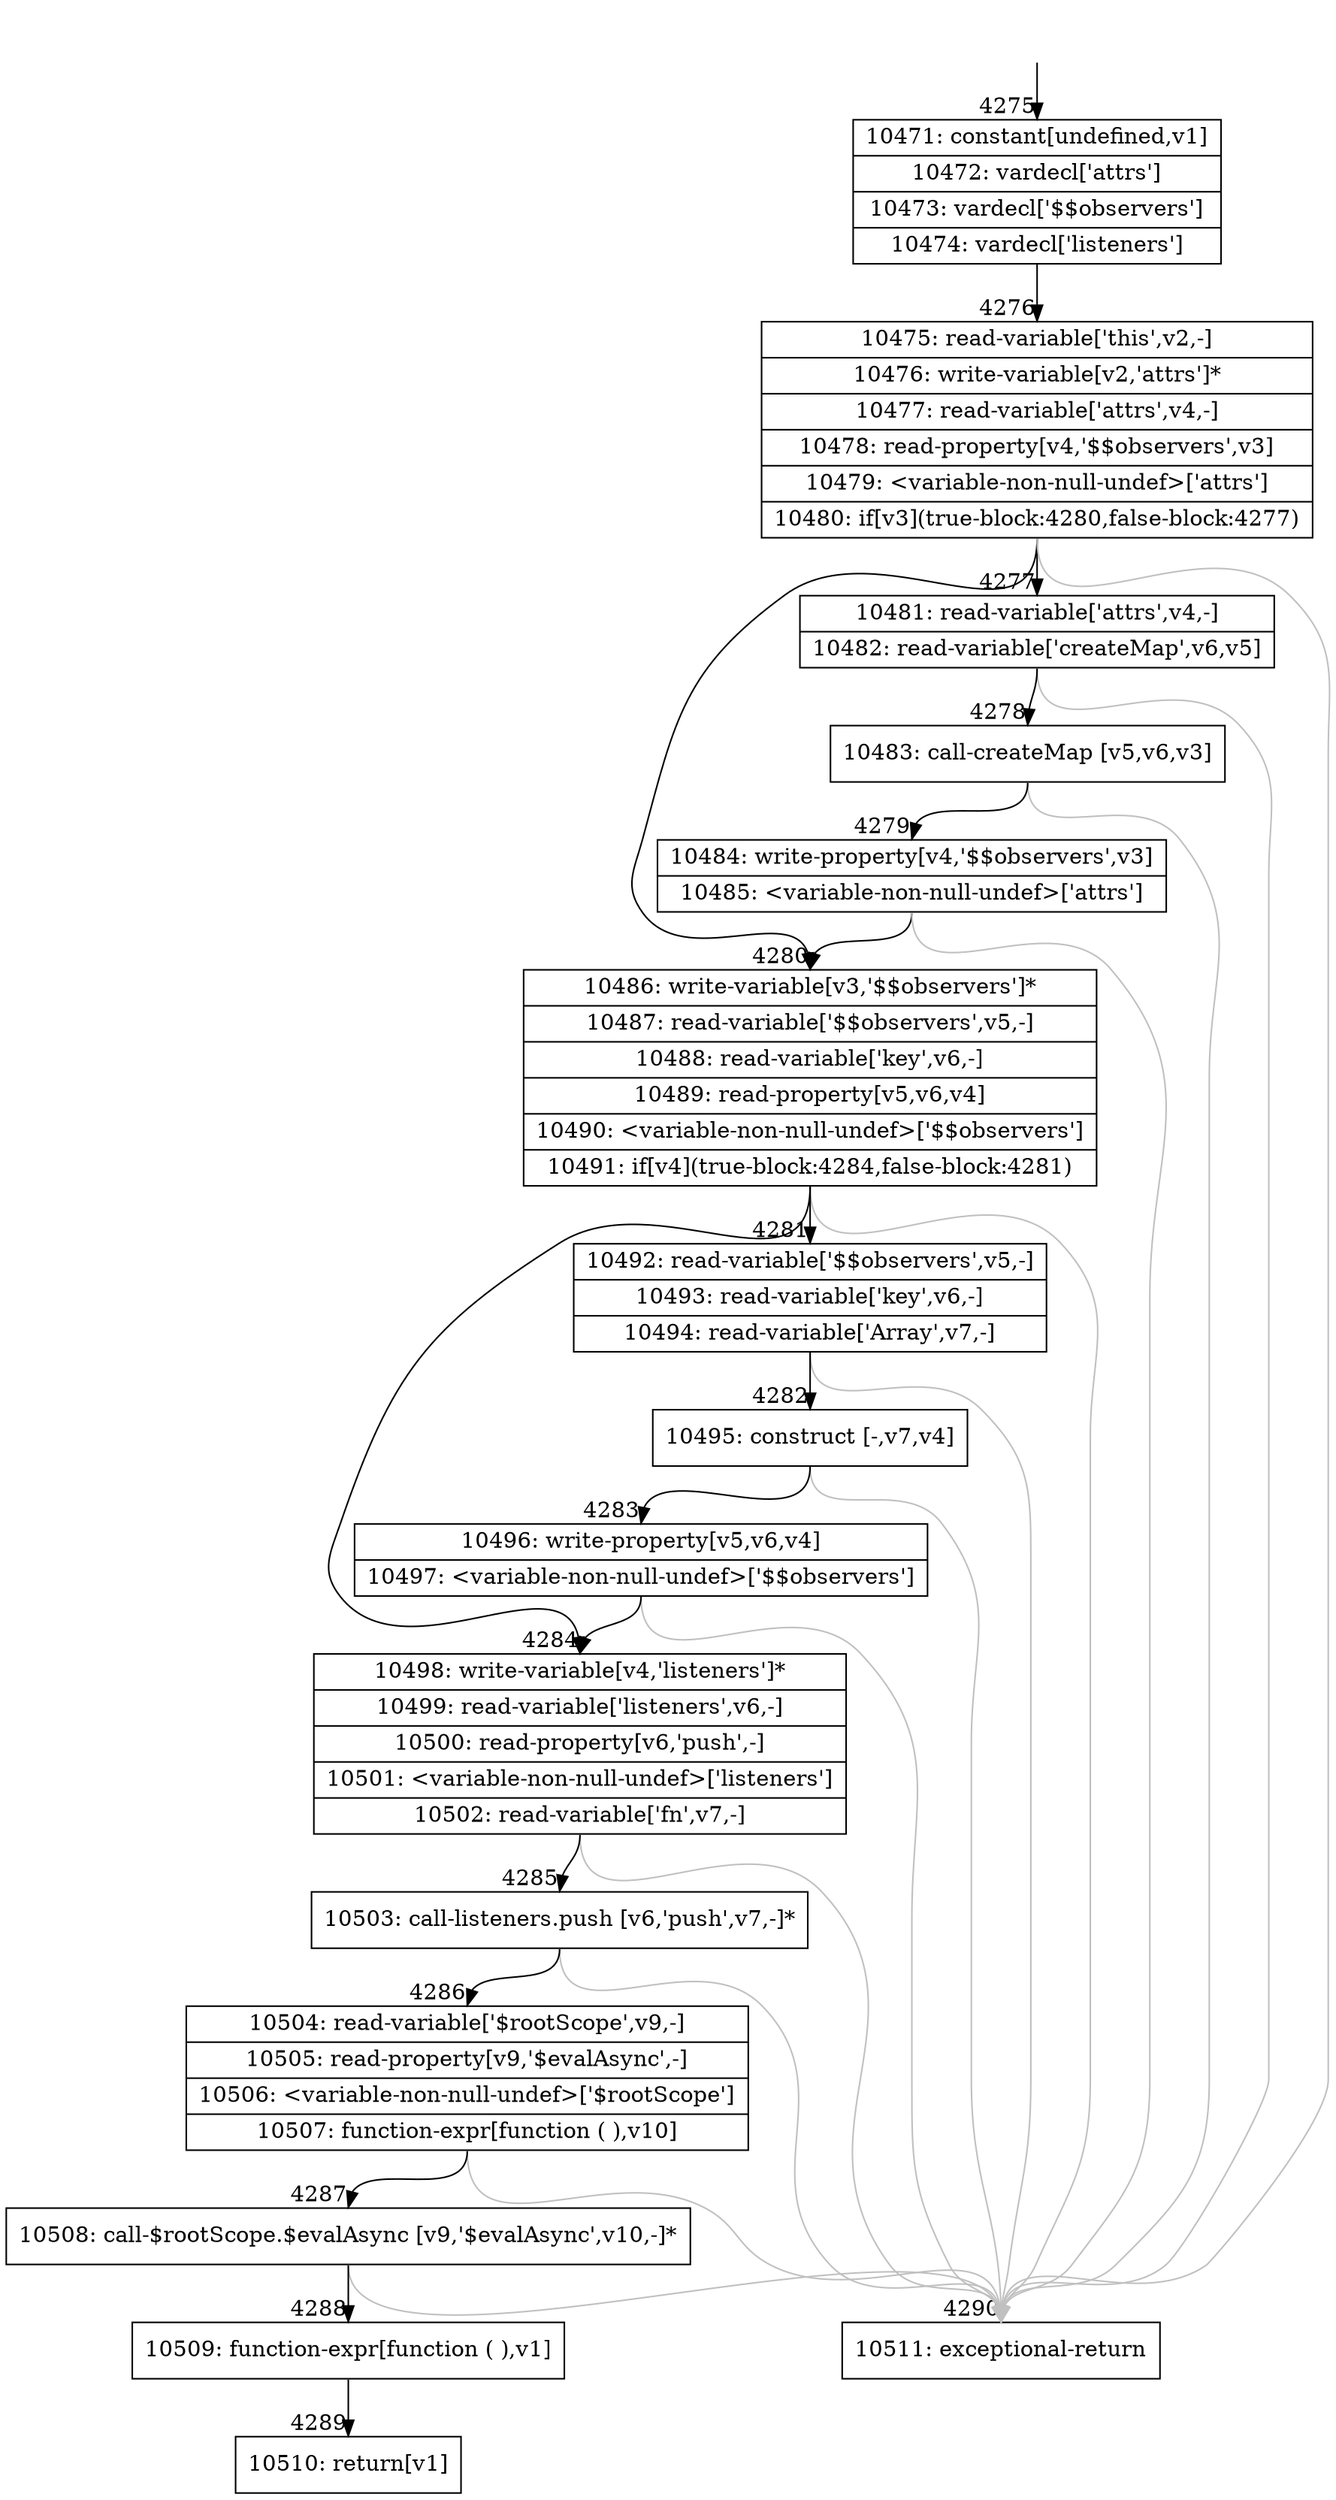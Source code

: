 digraph {
rankdir="TD"
BB_entry352[shape=none,label=""];
BB_entry352 -> BB4275 [tailport=s, headport=n, headlabel="    4275"]
BB4275 [shape=record label="{10471: constant[undefined,v1]|10472: vardecl['attrs']|10473: vardecl['$$observers']|10474: vardecl['listeners']}" ] 
BB4275 -> BB4276 [tailport=s, headport=n, headlabel="      4276"]
BB4276 [shape=record label="{10475: read-variable['this',v2,-]|10476: write-variable[v2,'attrs']*|10477: read-variable['attrs',v4,-]|10478: read-property[v4,'$$observers',v3]|10479: \<variable-non-null-undef\>['attrs']|10480: if[v3](true-block:4280,false-block:4277)}" ] 
BB4276 -> BB4280 [tailport=s, headport=n, headlabel="      4280"]
BB4276 -> BB4277 [tailport=s, headport=n, headlabel="      4277"]
BB4276 -> BB4290 [tailport=s, headport=n, color=gray, headlabel="      4290"]
BB4277 [shape=record label="{10481: read-variable['attrs',v4,-]|10482: read-variable['createMap',v6,v5]}" ] 
BB4277 -> BB4278 [tailport=s, headport=n, headlabel="      4278"]
BB4277 -> BB4290 [tailport=s, headport=n, color=gray]
BB4278 [shape=record label="{10483: call-createMap [v5,v6,v3]}" ] 
BB4278 -> BB4279 [tailport=s, headport=n, headlabel="      4279"]
BB4278 -> BB4290 [tailport=s, headport=n, color=gray]
BB4279 [shape=record label="{10484: write-property[v4,'$$observers',v3]|10485: \<variable-non-null-undef\>['attrs']}" ] 
BB4279 -> BB4280 [tailport=s, headport=n]
BB4279 -> BB4290 [tailport=s, headport=n, color=gray]
BB4280 [shape=record label="{10486: write-variable[v3,'$$observers']*|10487: read-variable['$$observers',v5,-]|10488: read-variable['key',v6,-]|10489: read-property[v5,v6,v4]|10490: \<variable-non-null-undef\>['$$observers']|10491: if[v4](true-block:4284,false-block:4281)}" ] 
BB4280 -> BB4284 [tailport=s, headport=n, headlabel="      4284"]
BB4280 -> BB4281 [tailport=s, headport=n, headlabel="      4281"]
BB4280 -> BB4290 [tailport=s, headport=n, color=gray]
BB4281 [shape=record label="{10492: read-variable['$$observers',v5,-]|10493: read-variable['key',v6,-]|10494: read-variable['Array',v7,-]}" ] 
BB4281 -> BB4282 [tailport=s, headport=n, headlabel="      4282"]
BB4281 -> BB4290 [tailport=s, headport=n, color=gray]
BB4282 [shape=record label="{10495: construct [-,v7,v4]}" ] 
BB4282 -> BB4283 [tailport=s, headport=n, headlabel="      4283"]
BB4282 -> BB4290 [tailport=s, headport=n, color=gray]
BB4283 [shape=record label="{10496: write-property[v5,v6,v4]|10497: \<variable-non-null-undef\>['$$observers']}" ] 
BB4283 -> BB4284 [tailport=s, headport=n]
BB4283 -> BB4290 [tailport=s, headport=n, color=gray]
BB4284 [shape=record label="{10498: write-variable[v4,'listeners']*|10499: read-variable['listeners',v6,-]|10500: read-property[v6,'push',-]|10501: \<variable-non-null-undef\>['listeners']|10502: read-variable['fn',v7,-]}" ] 
BB4284 -> BB4285 [tailport=s, headport=n, headlabel="      4285"]
BB4284 -> BB4290 [tailport=s, headport=n, color=gray]
BB4285 [shape=record label="{10503: call-listeners.push [v6,'push',v7,-]*}" ] 
BB4285 -> BB4286 [tailport=s, headport=n, headlabel="      4286"]
BB4285 -> BB4290 [tailport=s, headport=n, color=gray]
BB4286 [shape=record label="{10504: read-variable['$rootScope',v9,-]|10505: read-property[v9,'$evalAsync',-]|10506: \<variable-non-null-undef\>['$rootScope']|10507: function-expr[function ( ),v10]}" ] 
BB4286 -> BB4287 [tailport=s, headport=n, headlabel="      4287"]
BB4286 -> BB4290 [tailport=s, headport=n, color=gray]
BB4287 [shape=record label="{10508: call-$rootScope.$evalAsync [v9,'$evalAsync',v10,-]*}" ] 
BB4287 -> BB4288 [tailport=s, headport=n, headlabel="      4288"]
BB4287 -> BB4290 [tailport=s, headport=n, color=gray]
BB4288 [shape=record label="{10509: function-expr[function ( ),v1]}" ] 
BB4288 -> BB4289 [tailport=s, headport=n, headlabel="      4289"]
BB4289 [shape=record label="{10510: return[v1]}" ] 
BB4290 [shape=record label="{10511: exceptional-return}" ] 
//#$~ 7299
}
